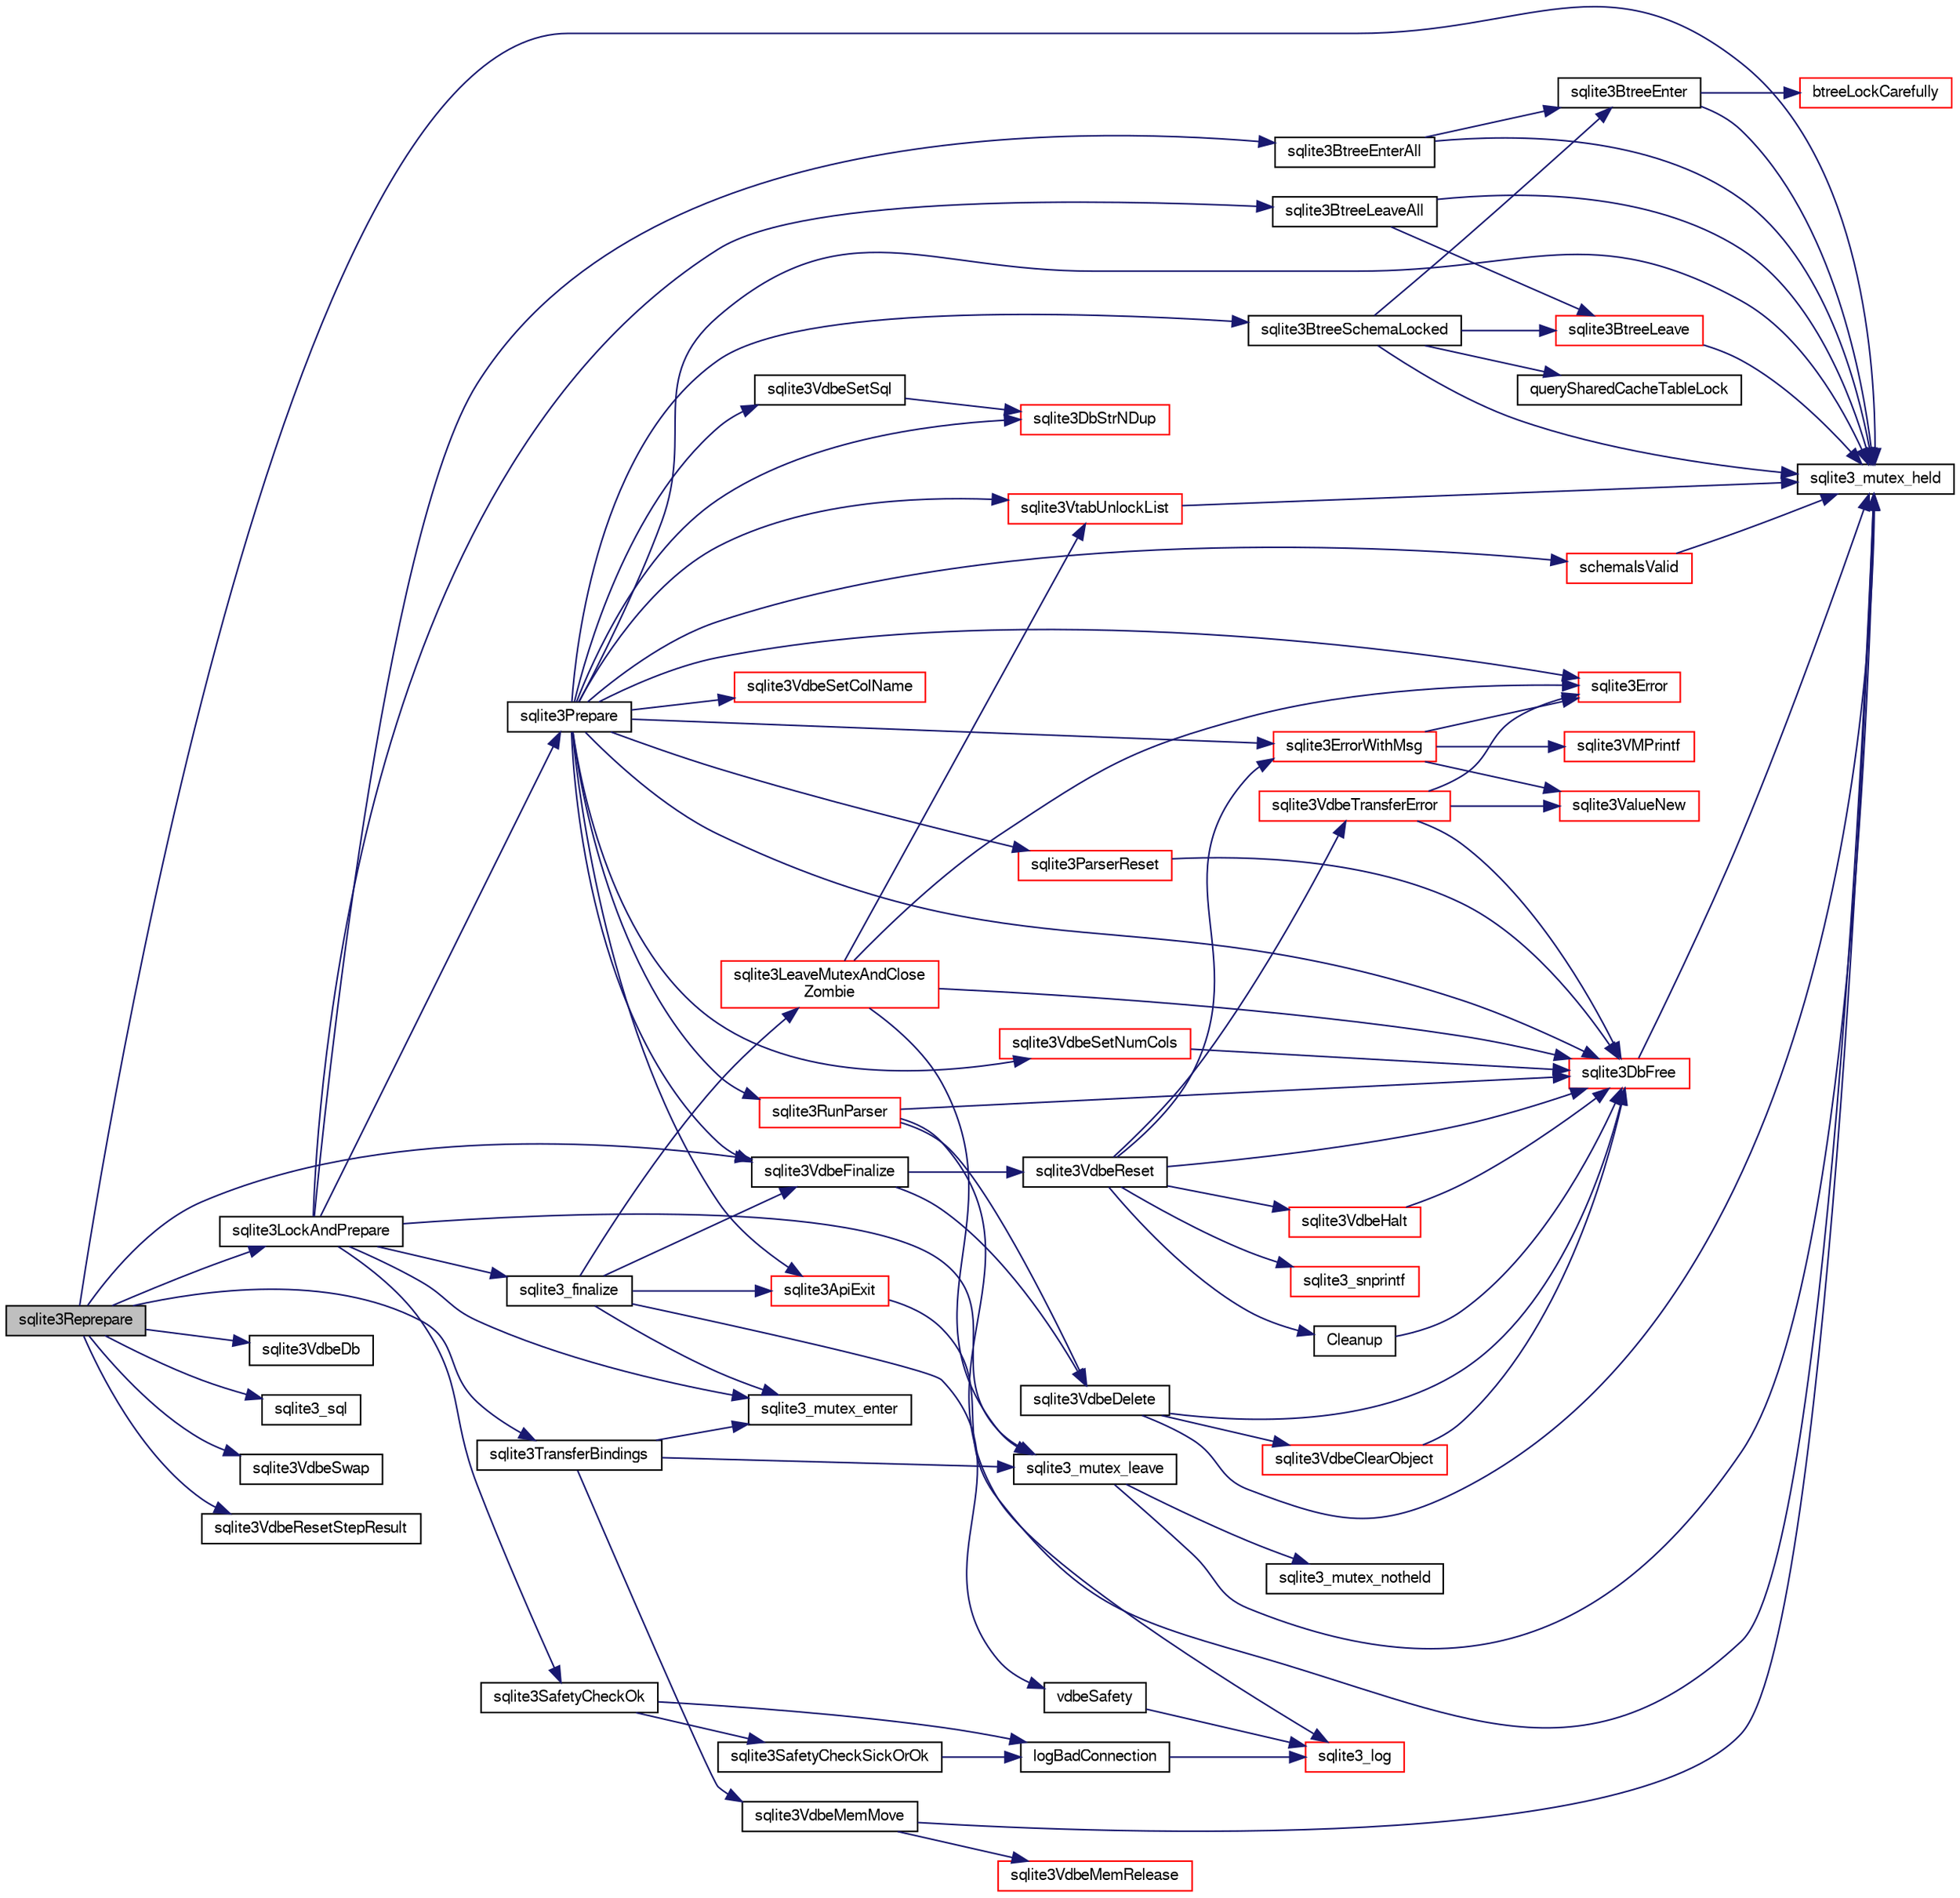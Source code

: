 digraph "sqlite3Reprepare"
{
  edge [fontname="FreeSans",fontsize="10",labelfontname="FreeSans",labelfontsize="10"];
  node [fontname="FreeSans",fontsize="10",shape=record];
  rankdir="LR";
  Node673642 [label="sqlite3Reprepare",height=0.2,width=0.4,color="black", fillcolor="grey75", style="filled", fontcolor="black"];
  Node673642 -> Node673643 [color="midnightblue",fontsize="10",style="solid",fontname="FreeSans"];
  Node673643 [label="sqlite3_mutex_held",height=0.2,width=0.4,color="black", fillcolor="white", style="filled",URL="$sqlite3_8c.html#acf77da68932b6bc163c5e68547ecc3e7"];
  Node673642 -> Node673644 [color="midnightblue",fontsize="10",style="solid",fontname="FreeSans"];
  Node673644 [label="sqlite3VdbeDb",height=0.2,width=0.4,color="black", fillcolor="white", style="filled",URL="$sqlite3_8c.html#a6cb1b36e2823fc3eff25dc162f71f28b"];
  Node673642 -> Node673645 [color="midnightblue",fontsize="10",style="solid",fontname="FreeSans"];
  Node673645 [label="sqlite3_sql",height=0.2,width=0.4,color="black", fillcolor="white", style="filled",URL="$sqlite3_8c.html#a5a8d6a88cd06c29ea28bfbdf85f2d4dc"];
  Node673642 -> Node673646 [color="midnightblue",fontsize="10",style="solid",fontname="FreeSans"];
  Node673646 [label="sqlite3LockAndPrepare",height=0.2,width=0.4,color="black", fillcolor="white", style="filled",URL="$sqlite3_8c.html#a5db1ec5589aa2b02c6d979211a8789bd"];
  Node673646 -> Node673647 [color="midnightblue",fontsize="10",style="solid",fontname="FreeSans"];
  Node673647 [label="sqlite3SafetyCheckOk",height=0.2,width=0.4,color="black", fillcolor="white", style="filled",URL="$sqlite3_8c.html#ab15308423296d719d75dca4c0ef182a7"];
  Node673647 -> Node673648 [color="midnightblue",fontsize="10",style="solid",fontname="FreeSans"];
  Node673648 [label="logBadConnection",height=0.2,width=0.4,color="black", fillcolor="white", style="filled",URL="$sqlite3_8c.html#a8aa249fac852b22bb1227e2bc2921f11"];
  Node673648 -> Node673649 [color="midnightblue",fontsize="10",style="solid",fontname="FreeSans"];
  Node673649 [label="sqlite3_log",height=0.2,width=0.4,color="red", fillcolor="white", style="filled",URL="$sqlite3_8c.html#a298c9699bf9c143662c6b1fec4b2dc3b"];
  Node673647 -> Node673930 [color="midnightblue",fontsize="10",style="solid",fontname="FreeSans"];
  Node673930 [label="sqlite3SafetyCheckSickOrOk",height=0.2,width=0.4,color="black", fillcolor="white", style="filled",URL="$sqlite3_8c.html#ac1fff729aec147d9825a4930042a626b"];
  Node673930 -> Node673648 [color="midnightblue",fontsize="10",style="solid",fontname="FreeSans"];
  Node673646 -> Node673664 [color="midnightblue",fontsize="10",style="solid",fontname="FreeSans"];
  Node673664 [label="sqlite3_mutex_enter",height=0.2,width=0.4,color="black", fillcolor="white", style="filled",URL="$sqlite3_8c.html#a1c12cde690bd89f104de5cbad12a6bf5"];
  Node673646 -> Node673931 [color="midnightblue",fontsize="10",style="solid",fontname="FreeSans"];
  Node673931 [label="sqlite3BtreeEnterAll",height=0.2,width=0.4,color="black", fillcolor="white", style="filled",URL="$sqlite3_8c.html#a7e8c5e623a61d322d3622c3e6202d735"];
  Node673931 -> Node673643 [color="midnightblue",fontsize="10",style="solid",fontname="FreeSans"];
  Node673931 -> Node673932 [color="midnightblue",fontsize="10",style="solid",fontname="FreeSans"];
  Node673932 [label="sqlite3BtreeEnter",height=0.2,width=0.4,color="black", fillcolor="white", style="filled",URL="$sqlite3_8c.html#afa05d700ca373993fe6b0525b867feff"];
  Node673932 -> Node673643 [color="midnightblue",fontsize="10",style="solid",fontname="FreeSans"];
  Node673932 -> Node673933 [color="midnightblue",fontsize="10",style="solid",fontname="FreeSans"];
  Node673933 [label="btreeLockCarefully",height=0.2,width=0.4,color="red", fillcolor="white", style="filled",URL="$sqlite3_8c.html#a796746b1c1e4d6926960636bd74c79d7"];
  Node673646 -> Node673937 [color="midnightblue",fontsize="10",style="solid",fontname="FreeSans"];
  Node673937 [label="sqlite3Prepare",height=0.2,width=0.4,color="black", fillcolor="white", style="filled",URL="$sqlite3_8c.html#acb25890858d0bf4b12eb7aae569f0c7b"];
  Node673937 -> Node673643 [color="midnightblue",fontsize="10",style="solid",fontname="FreeSans"];
  Node673937 -> Node673938 [color="midnightblue",fontsize="10",style="solid",fontname="FreeSans"];
  Node673938 [label="sqlite3BtreeSchemaLocked",height=0.2,width=0.4,color="black", fillcolor="white", style="filled",URL="$sqlite3_8c.html#a46e6aacc6b039bae84b1d1a86ce9000c"];
  Node673938 -> Node673643 [color="midnightblue",fontsize="10",style="solid",fontname="FreeSans"];
  Node673938 -> Node673932 [color="midnightblue",fontsize="10",style="solid",fontname="FreeSans"];
  Node673938 -> Node673939 [color="midnightblue",fontsize="10",style="solid",fontname="FreeSans"];
  Node673939 [label="querySharedCacheTableLock",height=0.2,width=0.4,color="black", fillcolor="white", style="filled",URL="$sqlite3_8c.html#a248343a0d79235a90b955d801713d243"];
  Node673938 -> Node673940 [color="midnightblue",fontsize="10",style="solid",fontname="FreeSans"];
  Node673940 [label="sqlite3BtreeLeave",height=0.2,width=0.4,color="red", fillcolor="white", style="filled",URL="$sqlite3_8c.html#a460e4f89d1aeef4b4d334cfe8165da89"];
  Node673940 -> Node673643 [color="midnightblue",fontsize="10",style="solid",fontname="FreeSans"];
  Node673937 -> Node673941 [color="midnightblue",fontsize="10",style="solid",fontname="FreeSans"];
  Node673941 [label="sqlite3ErrorWithMsg",height=0.2,width=0.4,color="red", fillcolor="white", style="filled",URL="$sqlite3_8c.html#a11feb4cd8e77d59df266587cfe1b2641"];
  Node673941 -> Node673864 [color="midnightblue",fontsize="10",style="solid",fontname="FreeSans"];
  Node673864 [label="sqlite3Error",height=0.2,width=0.4,color="red", fillcolor="white", style="filled",URL="$sqlite3_8c.html#a4ba5e8be78db50d5538dcaa45bcf74d3"];
  Node673941 -> Node673942 [color="midnightblue",fontsize="10",style="solid",fontname="FreeSans"];
  Node673942 [label="sqlite3ValueNew",height=0.2,width=0.4,color="red", fillcolor="white", style="filled",URL="$sqlite3_8c.html#ad40a378778daff2d574bec905e35828b"];
  Node673941 -> Node673912 [color="midnightblue",fontsize="10",style="solid",fontname="FreeSans"];
  Node673912 [label="sqlite3VMPrintf",height=0.2,width=0.4,color="red", fillcolor="white", style="filled",URL="$sqlite3_8c.html#a05535d0982ef06fbc2ee8195ebbae689"];
  Node673937 -> Node673944 [color="midnightblue",fontsize="10",style="solid",fontname="FreeSans"];
  Node673944 [label="sqlite3VtabUnlockList",height=0.2,width=0.4,color="red", fillcolor="white", style="filled",URL="$sqlite3_8c.html#a266b6e5487ec403a27fc6c6f852ff249"];
  Node673944 -> Node673643 [color="midnightblue",fontsize="10",style="solid",fontname="FreeSans"];
  Node673937 -> Node673862 [color="midnightblue",fontsize="10",style="solid",fontname="FreeSans"];
  Node673862 [label="sqlite3ApiExit",height=0.2,width=0.4,color="red", fillcolor="white", style="filled",URL="$sqlite3_8c.html#ae5a967ec6172298db98b6090bbd1dd9b"];
  Node673862 -> Node673643 [color="midnightblue",fontsize="10",style="solid",fontname="FreeSans"];
  Node673937 -> Node673915 [color="midnightblue",fontsize="10",style="solid",fontname="FreeSans"];
  Node673915 [label="sqlite3DbStrNDup",height=0.2,width=0.4,color="red", fillcolor="white", style="filled",URL="$sqlite3_8c.html#a48e8c757f70cba60fe83ce00ad8de713"];
  Node673937 -> Node673947 [color="midnightblue",fontsize="10",style="solid",fontname="FreeSans"];
  Node673947 [label="sqlite3RunParser",height=0.2,width=0.4,color="red", fillcolor="white", style="filled",URL="$sqlite3_8c.html#a174f16a9adcc64bf971bae4a5ffa3488"];
  Node673947 -> Node673658 [color="midnightblue",fontsize="10",style="solid",fontname="FreeSans"];
  Node673658 [label="sqlite3DbFree",height=0.2,width=0.4,color="red", fillcolor="white", style="filled",URL="$sqlite3_8c.html#ac70ab821a6607b4a1b909582dc37a069"];
  Node673658 -> Node673643 [color="midnightblue",fontsize="10",style="solid",fontname="FreeSans"];
  Node673947 -> Node673649 [color="midnightblue",fontsize="10",style="solid",fontname="FreeSans"];
  Node673947 -> Node674484 [color="midnightblue",fontsize="10",style="solid",fontname="FreeSans"];
  Node674484 [label="sqlite3VdbeDelete",height=0.2,width=0.4,color="black", fillcolor="white", style="filled",URL="$sqlite3_8c.html#ace82a1f75873a6609067d0f572120e47"];
  Node674484 -> Node673643 [color="midnightblue",fontsize="10",style="solid",fontname="FreeSans"];
  Node674484 -> Node674485 [color="midnightblue",fontsize="10",style="solid",fontname="FreeSans"];
  Node674485 [label="sqlite3VdbeClearObject",height=0.2,width=0.4,color="red", fillcolor="white", style="filled",URL="$sqlite3_8c.html#aa36c8bd3814c4923416d35ef3454f979"];
  Node674485 -> Node673658 [color="midnightblue",fontsize="10",style="solid",fontname="FreeSans"];
  Node674484 -> Node673658 [color="midnightblue",fontsize="10",style="solid",fontname="FreeSans"];
  Node673937 -> Node673658 [color="midnightblue",fontsize="10",style="solid",fontname="FreeSans"];
  Node673937 -> Node674588 [color="midnightblue",fontsize="10",style="solid",fontname="FreeSans"];
  Node674588 [label="schemaIsValid",height=0.2,width=0.4,color="red", fillcolor="white", style="filled",URL="$sqlite3_8c.html#a7c466fe28e7ca6f46b8bf72c46d9738d"];
  Node674588 -> Node673643 [color="midnightblue",fontsize="10",style="solid",fontname="FreeSans"];
  Node673937 -> Node674589 [color="midnightblue",fontsize="10",style="solid",fontname="FreeSans"];
  Node674589 [label="sqlite3VdbeSetNumCols",height=0.2,width=0.4,color="red", fillcolor="white", style="filled",URL="$sqlite3_8c.html#a3d1d64e925572ff37fec8682e1224ff1"];
  Node674589 -> Node673658 [color="midnightblue",fontsize="10",style="solid",fontname="FreeSans"];
  Node673937 -> Node674590 [color="midnightblue",fontsize="10",style="solid",fontname="FreeSans"];
  Node674590 [label="sqlite3VdbeSetColName",height=0.2,width=0.4,color="red", fillcolor="white", style="filled",URL="$sqlite3_8c.html#a05534e7d71a734a43c35ae061ef45e6e"];
  Node673937 -> Node674591 [color="midnightblue",fontsize="10",style="solid",fontname="FreeSans"];
  Node674591 [label="sqlite3VdbeSetSql",height=0.2,width=0.4,color="black", fillcolor="white", style="filled",URL="$sqlite3_8c.html#a165ef3ad67f05e5e3fa7c712f3c4ba41"];
  Node674591 -> Node673915 [color="midnightblue",fontsize="10",style="solid",fontname="FreeSans"];
  Node673937 -> Node674483 [color="midnightblue",fontsize="10",style="solid",fontname="FreeSans"];
  Node674483 [label="sqlite3VdbeFinalize",height=0.2,width=0.4,color="black", fillcolor="white", style="filled",URL="$sqlite3_8c.html#af81e0c8d03b71610d3a826469f67bbd4"];
  Node674483 -> Node673979 [color="midnightblue",fontsize="10",style="solid",fontname="FreeSans"];
  Node673979 [label="sqlite3VdbeReset",height=0.2,width=0.4,color="black", fillcolor="white", style="filled",URL="$sqlite3_8c.html#a315a913742f7267f90d46d41446353b1"];
  Node673979 -> Node673980 [color="midnightblue",fontsize="10",style="solid",fontname="FreeSans"];
  Node673980 [label="sqlite3VdbeHalt",height=0.2,width=0.4,color="red", fillcolor="white", style="filled",URL="$sqlite3_8c.html#a8d1d99703d999190fbc35ecc981cb709"];
  Node673980 -> Node673658 [color="midnightblue",fontsize="10",style="solid",fontname="FreeSans"];
  Node673979 -> Node674277 [color="midnightblue",fontsize="10",style="solid",fontname="FreeSans"];
  Node674277 [label="sqlite3VdbeTransferError",height=0.2,width=0.4,color="red", fillcolor="white", style="filled",URL="$sqlite3_8c.html#aaf4a567b51602bb6d7bb150e6c72de69"];
  Node674277 -> Node673942 [color="midnightblue",fontsize="10",style="solid",fontname="FreeSans"];
  Node674277 -> Node673864 [color="midnightblue",fontsize="10",style="solid",fontname="FreeSans"];
  Node674277 -> Node673658 [color="midnightblue",fontsize="10",style="solid",fontname="FreeSans"];
  Node673979 -> Node673658 [color="midnightblue",fontsize="10",style="solid",fontname="FreeSans"];
  Node673979 -> Node673941 [color="midnightblue",fontsize="10",style="solid",fontname="FreeSans"];
  Node673979 -> Node674281 [color="midnightblue",fontsize="10",style="solid",fontname="FreeSans"];
  Node674281 [label="Cleanup",height=0.2,width=0.4,color="black", fillcolor="white", style="filled",URL="$sqlite3_8c.html#ae3e0dbf7ac3255e91d16cd24fd2c2b1d"];
  Node674281 -> Node673658 [color="midnightblue",fontsize="10",style="solid",fontname="FreeSans"];
  Node673979 -> Node673758 [color="midnightblue",fontsize="10",style="solid",fontname="FreeSans"];
  Node673758 [label="sqlite3_snprintf",height=0.2,width=0.4,color="red", fillcolor="white", style="filled",URL="$sqlite3_8c.html#aa2695a752e971577f5784122f2013c40"];
  Node674483 -> Node674484 [color="midnightblue",fontsize="10",style="solid",fontname="FreeSans"];
  Node673937 -> Node673864 [color="midnightblue",fontsize="10",style="solid",fontname="FreeSans"];
  Node673937 -> Node674592 [color="midnightblue",fontsize="10",style="solid",fontname="FreeSans"];
  Node674592 [label="sqlite3ParserReset",height=0.2,width=0.4,color="red", fillcolor="white", style="filled",URL="$sqlite3_8c.html#ae5c69f1aa716b5dc4b54dbf6642c1071"];
  Node674592 -> Node673658 [color="midnightblue",fontsize="10",style="solid",fontname="FreeSans"];
  Node673646 -> Node674495 [color="midnightblue",fontsize="10",style="solid",fontname="FreeSans"];
  Node674495 [label="sqlite3_finalize",height=0.2,width=0.4,color="black", fillcolor="white", style="filled",URL="$sqlite3_8c.html#a801195c0f771d40bb4be1e40f3b88945"];
  Node674495 -> Node673976 [color="midnightblue",fontsize="10",style="solid",fontname="FreeSans"];
  Node673976 [label="vdbeSafety",height=0.2,width=0.4,color="black", fillcolor="white", style="filled",URL="$sqlite3_8c.html#ad376f1aa66b2801fa8fb2fb134f370fd"];
  Node673976 -> Node673649 [color="midnightblue",fontsize="10",style="solid",fontname="FreeSans"];
  Node674495 -> Node673664 [color="midnightblue",fontsize="10",style="solid",fontname="FreeSans"];
  Node674495 -> Node674483 [color="midnightblue",fontsize="10",style="solid",fontname="FreeSans"];
  Node674495 -> Node673862 [color="midnightblue",fontsize="10",style="solid",fontname="FreeSans"];
  Node674495 -> Node674496 [color="midnightblue",fontsize="10",style="solid",fontname="FreeSans"];
  Node674496 [label="sqlite3LeaveMutexAndClose\lZombie",height=0.2,width=0.4,color="red", fillcolor="white", style="filled",URL="$sqlite3_8c.html#afe3a37c29dcb0fe9fc15fe07a3976f59"];
  Node674496 -> Node673666 [color="midnightblue",fontsize="10",style="solid",fontname="FreeSans"];
  Node673666 [label="sqlite3_mutex_leave",height=0.2,width=0.4,color="black", fillcolor="white", style="filled",URL="$sqlite3_8c.html#a5838d235601dbd3c1fa993555c6bcc93"];
  Node673666 -> Node673643 [color="midnightblue",fontsize="10",style="solid",fontname="FreeSans"];
  Node673666 -> Node673667 [color="midnightblue",fontsize="10",style="solid",fontname="FreeSans"];
  Node673667 [label="sqlite3_mutex_notheld",height=0.2,width=0.4,color="black", fillcolor="white", style="filled",URL="$sqlite3_8c.html#a83967c837c1c000d3b5adcfaa688f5dc"];
  Node674496 -> Node673944 [color="midnightblue",fontsize="10",style="solid",fontname="FreeSans"];
  Node674496 -> Node673658 [color="midnightblue",fontsize="10",style="solid",fontname="FreeSans"];
  Node674496 -> Node673864 [color="midnightblue",fontsize="10",style="solid",fontname="FreeSans"];
  Node673646 -> Node674199 [color="midnightblue",fontsize="10",style="solid",fontname="FreeSans"];
  Node674199 [label="sqlite3BtreeLeaveAll",height=0.2,width=0.4,color="black", fillcolor="white", style="filled",URL="$sqlite3_8c.html#a282e5f429eee8e0aebc7d18068ebccd2"];
  Node674199 -> Node673643 [color="midnightblue",fontsize="10",style="solid",fontname="FreeSans"];
  Node674199 -> Node673940 [color="midnightblue",fontsize="10",style="solid",fontname="FreeSans"];
  Node673646 -> Node673666 [color="midnightblue",fontsize="10",style="solid",fontname="FreeSans"];
  Node673642 -> Node674593 [color="midnightblue",fontsize="10",style="solid",fontname="FreeSans"];
  Node674593 [label="sqlite3VdbeSwap",height=0.2,width=0.4,color="black", fillcolor="white", style="filled",URL="$sqlite3_8c.html#ae65b43cc845b600cd9c8bdead9843b28"];
  Node673642 -> Node674594 [color="midnightblue",fontsize="10",style="solid",fontname="FreeSans"];
  Node674594 [label="sqlite3TransferBindings",height=0.2,width=0.4,color="black", fillcolor="white", style="filled",URL="$sqlite3_8c.html#a9158a497436de1e5aa7067e4daf18d8e"];
  Node674594 -> Node673664 [color="midnightblue",fontsize="10",style="solid",fontname="FreeSans"];
  Node674594 -> Node674288 [color="midnightblue",fontsize="10",style="solid",fontname="FreeSans"];
  Node674288 [label="sqlite3VdbeMemMove",height=0.2,width=0.4,color="black", fillcolor="white", style="filled",URL="$sqlite3_8c.html#a6c01f0d847f3ea4846a85198b6201ffc"];
  Node674288 -> Node673643 [color="midnightblue",fontsize="10",style="solid",fontname="FreeSans"];
  Node674288 -> Node673752 [color="midnightblue",fontsize="10",style="solid",fontname="FreeSans"];
  Node673752 [label="sqlite3VdbeMemRelease",height=0.2,width=0.4,color="red", fillcolor="white", style="filled",URL="$sqlite3_8c.html#a90606361dbeba88159fd6ff03fcc10cc"];
  Node674594 -> Node673666 [color="midnightblue",fontsize="10",style="solid",fontname="FreeSans"];
  Node673642 -> Node674595 [color="midnightblue",fontsize="10",style="solid",fontname="FreeSans"];
  Node674595 [label="sqlite3VdbeResetStepResult",height=0.2,width=0.4,color="black", fillcolor="white", style="filled",URL="$sqlite3_8c.html#ad24b39129d843f753039e272999669a6"];
  Node673642 -> Node674483 [color="midnightblue",fontsize="10",style="solid",fontname="FreeSans"];
}
